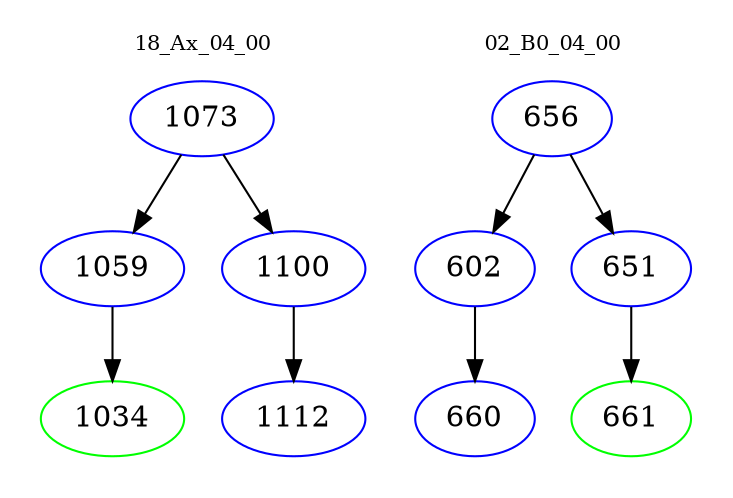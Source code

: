 digraph{
subgraph cluster_0 {
color = white
label = "18_Ax_04_00";
fontsize=10;
T0_1073 [label="1073", color="blue"]
T0_1073 -> T0_1059 [color="black"]
T0_1059 [label="1059", color="blue"]
T0_1059 -> T0_1034 [color="black"]
T0_1034 [label="1034", color="green"]
T0_1073 -> T0_1100 [color="black"]
T0_1100 [label="1100", color="blue"]
T0_1100 -> T0_1112 [color="black"]
T0_1112 [label="1112", color="blue"]
}
subgraph cluster_1 {
color = white
label = "02_B0_04_00";
fontsize=10;
T1_656 [label="656", color="blue"]
T1_656 -> T1_602 [color="black"]
T1_602 [label="602", color="blue"]
T1_602 -> T1_660 [color="black"]
T1_660 [label="660", color="blue"]
T1_656 -> T1_651 [color="black"]
T1_651 [label="651", color="blue"]
T1_651 -> T1_661 [color="black"]
T1_661 [label="661", color="green"]
}
}
